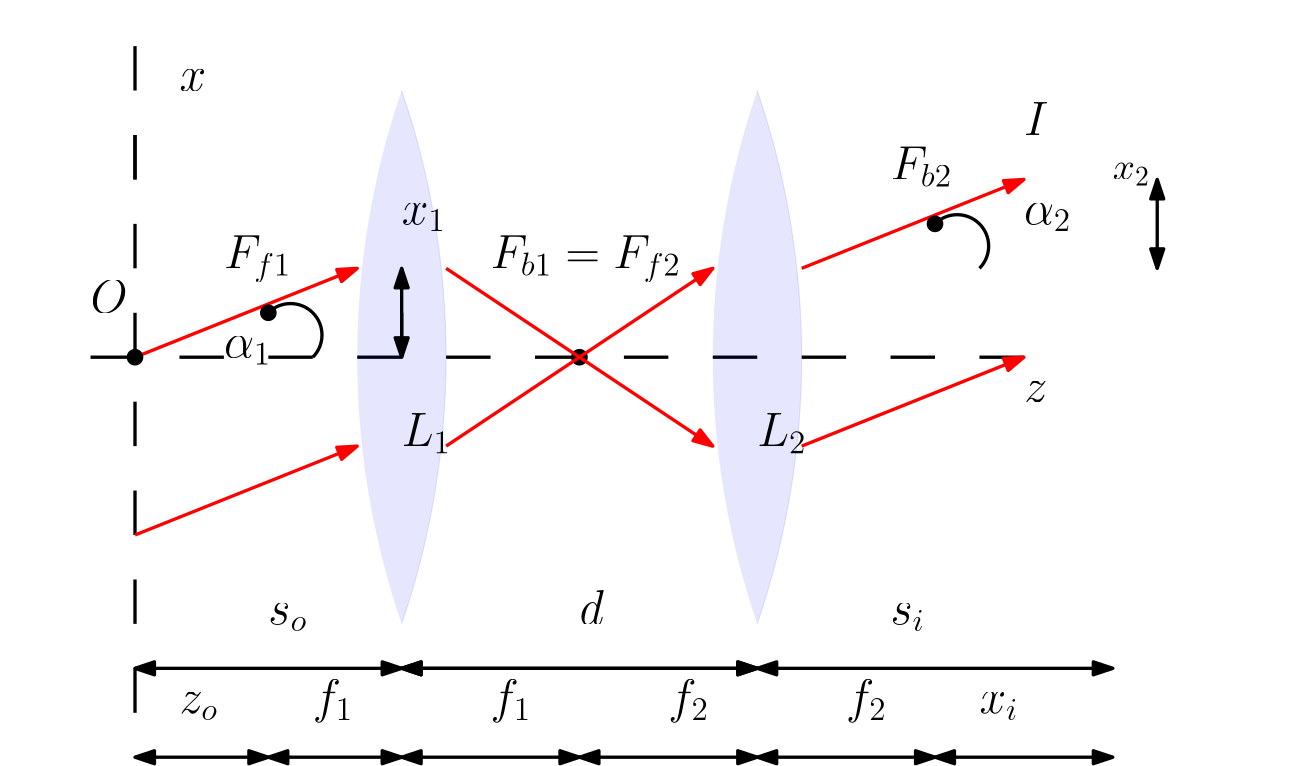 <?xml version="1.0"?>
<!DOCTYPE ipe SYSTEM "ipe.dtd">
<ipe version="70212" creator="Ipe 7.2.12">
<info created="D:20180115135840" modified="D:20191009181320"/>
<ipestyle name="basic">
<symbol name="arrow/arc(spx)">
<path stroke="sym-stroke" fill="sym-stroke" pen="sym-pen">
0 0 m
-1 0.333 l
-1 -0.333 l
h
</path>
</symbol>
<symbol name="arrow/farc(spx)">
<path stroke="sym-stroke" fill="white" pen="sym-pen">
0 0 m
-1 0.333 l
-1 -0.333 l
h
</path>
</symbol>
<symbol name="arrow/ptarc(spx)">
<path stroke="sym-stroke" fill="sym-stroke" pen="sym-pen">
0 0 m
-1 0.333 l
-0.8 0 l
-1 -0.333 l
h
</path>
</symbol>
<symbol name="arrow/fptarc(spx)">
<path stroke="sym-stroke" fill="white" pen="sym-pen">
0 0 m
-1 0.333 l
-0.8 0 l
-1 -0.333 l
h
</path>
</symbol>
<symbol name="mark/circle(sx)" transformations="translations">
<path fill="sym-stroke">
0.6 0 0 0.6 0 0 e
0.4 0 0 0.4 0 0 e
</path>
</symbol>
<symbol name="mark/disk(sx)" transformations="translations">
<path fill="sym-stroke">
0.6 0 0 0.6 0 0 e
</path>
</symbol>
<symbol name="mark/fdisk(sfx)" transformations="translations">
<group>
<path fill="sym-fill">
0.5 0 0 0.5 0 0 e
</path>
<path fill="sym-stroke" fillrule="eofill">
0.6 0 0 0.6 0 0 e
0.4 0 0 0.4 0 0 e
</path>
</group>
</symbol>
<symbol name="mark/box(sx)" transformations="translations">
<path fill="sym-stroke" fillrule="eofill">
-0.6 -0.6 m
0.6 -0.6 l
0.6 0.6 l
-0.6 0.6 l
h
-0.4 -0.4 m
0.4 -0.4 l
0.4 0.4 l
-0.4 0.4 l
h
</path>
</symbol>
<symbol name="mark/square(sx)" transformations="translations">
<path fill="sym-stroke">
-0.6 -0.6 m
0.6 -0.6 l
0.6 0.6 l
-0.6 0.6 l
h
</path>
</symbol>
<symbol name="mark/fsquare(sfx)" transformations="translations">
<group>
<path fill="sym-fill">
-0.5 -0.5 m
0.5 -0.5 l
0.5 0.5 l
-0.5 0.5 l
h
</path>
<path fill="sym-stroke" fillrule="eofill">
-0.6 -0.6 m
0.6 -0.6 l
0.6 0.6 l
-0.6 0.6 l
h
-0.4 -0.4 m
0.4 -0.4 l
0.4 0.4 l
-0.4 0.4 l
h
</path>
</group>
</symbol>
<symbol name="mark/cross(sx)" transformations="translations">
<group>
<path fill="sym-stroke">
-0.43 -0.57 m
0.57 0.43 l
0.43 0.57 l
-0.57 -0.43 l
h
</path>
<path fill="sym-stroke">
-0.43 0.57 m
0.57 -0.43 l
0.43 -0.57 l
-0.57 0.43 l
h
</path>
</group>
</symbol>
<symbol name="arrow/fnormal(spx)">
<path stroke="sym-stroke" fill="white" pen="sym-pen">
0 0 m
-1 0.333 l
-1 -0.333 l
h
</path>
</symbol>
<symbol name="arrow/pointed(spx)">
<path stroke="sym-stroke" fill="sym-stroke" pen="sym-pen">
0 0 m
-1 0.333 l
-0.8 0 l
-1 -0.333 l
h
</path>
</symbol>
<symbol name="arrow/fpointed(spx)">
<path stroke="sym-stroke" fill="white" pen="sym-pen">
0 0 m
-1 0.333 l
-0.8 0 l
-1 -0.333 l
h
</path>
</symbol>
<symbol name="arrow/linear(spx)">
<path stroke="sym-stroke" pen="sym-pen">
-1 0.333 m
0 0 l
-1 -0.333 l
</path>
</symbol>
<symbol name="arrow/fdouble(spx)">
<path stroke="sym-stroke" fill="white" pen="sym-pen">
0 0 m
-1 0.333 l
-1 -0.333 l
h
-1 0 m
-2 0.333 l
-2 -0.333 l
h
</path>
</symbol>
<symbol name="arrow/double(spx)">
<path stroke="sym-stroke" fill="sym-stroke" pen="sym-pen">
0 0 m
-1 0.333 l
-1 -0.333 l
h
-1 0 m
-2 0.333 l
-2 -0.333 l
h
</path>
</symbol>
<pen name="heavier" value="0.8"/>
<pen name="fat" value="1.2"/>
<pen name="ultrafat" value="2"/>
<symbolsize name="large" value="5"/>
<symbolsize name="small" value="2"/>
<symbolsize name="tiny" value="1.1"/>
<arrowsize name="large" value="10"/>
<arrowsize name="small" value="5"/>
<arrowsize name="tiny" value="3"/>
<color name="red" value="1 0 0"/>
<color name="green" value="0 1 0"/>
<color name="blue" value="0 0 1"/>
<color name="yellow" value="1 1 0"/>
<color name="orange" value="1 0.647 0"/>
<color name="gold" value="1 0.843 0"/>
<color name="purple" value="0.627 0.125 0.941"/>
<color name="gray" value="0.745"/>
<color name="brown" value="0.647 0.165 0.165"/>
<color name="navy" value="0 0 0.502"/>
<color name="pink" value="1 0.753 0.796"/>
<color name="seagreen" value="0.18 0.545 0.341"/>
<color name="turquoise" value="0.251 0.878 0.816"/>
<color name="violet" value="0.933 0.51 0.933"/>
<color name="darkblue" value="0 0 0.545"/>
<color name="darkcyan" value="0 0.545 0.545"/>
<color name="darkgray" value="0.663"/>
<color name="darkgreen" value="0 0.392 0"/>
<color name="darkmagenta" value="0.545 0 0.545"/>
<color name="darkorange" value="1 0.549 0"/>
<color name="darkred" value="0.545 0 0"/>
<color name="lightblue" value="0.678 0.847 0.902"/>
<color name="lightcyan" value="0.878 1 1"/>
<color name="lightgray" value="0.827"/>
<color name="lightgreen" value="0.565 0.933 0.565"/>
<color name="lightyellow" value="1 1 0.878"/>
<dashstyle name="dashed" value="[4] 0"/>
<dashstyle name="dotted" value="[1 3] 0"/>
<dashstyle name="dash dotted" value="[4 2 1 2] 0"/>
<dashstyle name="dash dot dotted" value="[4 2 1 2 1 2] 0"/>
<textsize name="large" value="\large"/>
<textsize name="Large" value="\Large"/>
<textsize name="LARGE" value="\LARGE"/>
<textsize name="huge" value="\huge"/>
<textsize name="Huge" value="\Huge"/>
<textsize name="small" value="\small"/>
<textsize name="footnote" value="\footnotesize"/>
<textsize name="tiny" value="\tiny"/>
<textstyle name="center" begin="\begin{center}" end="\end{center}"/>
<textstyle name="itemize" begin="\begin{itemize}" end="\end{itemize}"/>
<textstyle name="item" begin="\begin{itemize}\item{}" end="\end{itemize}"/>
<gridsize name="4 pts" value="4"/>
<gridsize name="8 pts (~3 mm)" value="8"/>
<gridsize name="16 pts (~6 mm)" value="16"/>
<gridsize name="32 pts (~12 mm)" value="32"/>
<gridsize name="10 pts (~3.5 mm)" value="10"/>
<gridsize name="20 pts (~7 mm)" value="20"/>
<gridsize name="14 pts (~5 mm)" value="14"/>
<gridsize name="28 pts (~10 mm)" value="28"/>
<gridsize name="56 pts (~20 mm)" value="56"/>
<anglesize name="90 deg" value="90"/>
<anglesize name="60 deg" value="60"/>
<anglesize name="45 deg" value="45"/>
<anglesize name="30 deg" value="30"/>
<anglesize name="22.5 deg" value="22.5"/>
<opacity name="10%" value="0.1"/>
<opacity name="30%" value="0.3"/>
<opacity name="50%" value="0.5"/>
<opacity name="75%" value="0.75"/>
<tiling name="falling" angle="-60" step="4" width="1"/>
<tiling name="rising" angle="30" step="4" width="1"/>
</ipestyle>
<page>
<layer name="alpha"/>
<layer name="beta"/>
<view layers="alpha beta" active="alpha"/>
<path layer="alpha" matrix="1 0 0 1 48 -32" stroke="blue" fill="blue" pen="fat">
496 736 m
496 736 l
496 736 l
496 736 l
h
</path>
<path matrix="1 0 0 1 112 -32" stroke="black" pen="fat">
16 704 m
0 704 l
</path>
<path matrix="1 0 0 1 48 0" stroke="black" fill="black" pen="fat">
128 672 m
144 672 l
144 672 l
</path>
<path matrix="1 0 0 1 48 0" stroke="black" fill="black" pen="fat">
160 672 m
176 672 l
176 672 l
</path>
<path matrix="1 0 0 1 48 0" stroke="black" fill="black" pen="fat">
384 672 m
400 672 l
</path>
<path matrix="1 0 0 1 0 -32" stroke="black" pen="fat">
128 704 m
128 720 l
128 720 l
</path>
<path matrix="1 0 0 1 0 -32" stroke="black" pen="fat">
128 736 m
128 752 l
128 752 l
</path>
<path matrix="1 0 0 1 0 -32" stroke="black" pen="fat">
128 688 m
128 672 l
</path>
<path matrix="1 0 0 1 0 -32" stroke="black" pen="fat">
128 656 m
128 640 l
</path>
<path matrix="1 0 0 1 0 -32" stroke="black" pen="fat">
128 800 m
128 816 l
128 816 l
</path>
<path matrix="1 0 0 1 0 -32" stroke="black" pen="fat">
128 624 m
128 608 l
</path>
<path matrix="1 0 0 1 -64 0" stroke="black" pen="fat">
192 560 m
192 560 l
192 544 l
</path>
<path matrix="1 0 0 1 -48 0" stroke="black" fill="black" pen="fat">
192 672 m
208 672 l
208 672 l
</path>
<path matrix="1 0 0 1 176 0" stroke="black" fill="black" pen="fat">
160 672 m
176 672 l
176 672 l
</path>
<text matrix="1 0 0 1 112 -64" transformations="translations" pos="112 784" stroke="black" type="label" width="15.93" height="7.415" depth="2.58" valign="baseline" size="LARGE" style="math">x_1</text>
<text matrix="1 0 0 1 0 -64" transformations="translations" pos="160 736" stroke="black" type="label" width="17.073" height="7.415" depth="2.58" valign="baseline" size="LARGE" style="math">\alpha_1</text>
<text matrix="1 0 0 1 -16 96" transformations="translations" pos="464 624" stroke="black" type="label" width="17.073" height="7.415" depth="2.58" valign="baseline" size="LARGE" style="math">\alpha_2</text>
<path stroke="black" fill="black" pen="fat">
80 800 m
80 800 l
80 800 l
80 800 l
</path>
<path matrix="1 0 0 1 64 0" fill="blue" opacity="10%" stroke-opacity="opaque">
160 768 m
296 0 0 296 440 672 160 576 a
</path>
<path matrix="1 0 0 1 64 0" stroke="blue" fill="blue" opacity="10%">
160 576 m
296 0 0 296 -120 672 160 768 a
</path>
<path matrix="1 0 0 1 64 -32" stroke="red" fill="red" pen="fat" rarrow="normal/normal">
144 736 m
64 704 l
64 704 l
</path>
<path matrix="1 0 0 1 64 0" stroke="red" fill="red" pen="fat" rarrow="normal/normal">
144 640 m
64 608 l
64 608 l
</path>
<path matrix="1 0 0 1 80 0" stroke="black" fill="black" pen="fat">
224 672 m
240 672 l
</path>
<path matrix="1 0 0 1 144 0" stroke="black" fill="black" pen="fat">
224 672 m
240 672 l
</path>
<path matrix="1 0 0 1 176 0" stroke="black" fill="black" pen="fat">
224 672 m
240 672 l
</path>
<path matrix="1 0 0 1 16 0" stroke="black" fill="black" pen="fat">
224 672 m
240 672 l
</path>
<path matrix="1 0 0 1 64 -32" stroke="black" pen="fat">
112 720 m
11.3137 0 0 -11.3137 120 712 128 704 a
</path>
<path matrix="1 0 0 1 192 0" fill="blue" opacity="10%" stroke-opacity="opaque">
160 768 m
296 0 0 296 440 672 160 576 a
</path>
<path matrix="1 0 0 1 192 0" stroke="blue" fill="blue" opacity="10%">
160 576 m
296 0 0 296 -120 672 160 768 a
</path>
<path matrix="1 0 0 1 64 0" stroke="black" pen="fat" arrow="normal/normal" rarrow="normal/normal">
288 560 m
160 560 l
</path>
<path matrix="1 0 0 1 64 0" stroke="black" pen="fat" arrow="normal/normal" rarrow="normal/normal">
288 560 m
160 560 l
</path>
<text matrix="1 0 0 1 64 0" transformations="translations" pos="224 576" stroke="black" type="label" width="8.759" height="11.955" depth="0" valign="baseline" size="LARGE" style="math">d</text>
<path matrix="1 0 0 1 0 -64" stroke="black" pen="fat">
128 800 m
128 816 l
128 816 l
</path>
<path matrix="1 0 0 1 0 -64" stroke="black" pen="fat">
128 800 m
128 816 l
128 816 l
</path>
<text matrix="1 0 0 1 64 -48" transformations="translations" pos="160 688" stroke="black" type="label" width="17.82" height="11.766" depth="2.58" valign="baseline" size="LARGE" style="math">L_1</text>
<text matrix="1 0 0 1 80 -48" transformations="translations" pos="272 688" stroke="black" type="label" width="17.82" height="11.766" depth="2.58" valign="baseline" size="LARGE" style="math">L_2</text>
<text matrix="1 0 0 1 64 0" transformations="translations" pos="80 768" stroke="black" type="label" width="9.579" height="7.412" depth="0" valign="baseline" size="LARGE" style="math">x</text>
<text matrix="1 0 0 1 64 -32" transformations="translations" pos="384 688" stroke="black" type="label" width="8.598" height="7.412" depth="0" valign="baseline" size="LARGE" style="math">z</text>
<path matrix="1 0 0 1 80 -32" stroke="black" pen="fat" rarrow="normal/normal">
144 736 m
144 704 l
144 704 l
</path>
<path matrix="1 0 0 1 80 -32" stroke="black" pen="fat" rarrow="normal/normal">
144 704 m
144 720 l
144 720 l
</path>
<text matrix="1 0 0 1 224 16" transformations="translations" pos="256 720" stroke="black" type="label" width="13.462" height="6.179" depth="2.15" valign="baseline" size="Large" style="math">x_2</text>
<path matrix="1 0 0 1 64 -32" stroke="black" pen="fat">
352 752 m
11.3137 0 0 -11.3137 360 744 368 736 a
</path>
<path stroke="black" pen="fat">
288 672 m
272 672 l
</path>
<use name="mark/disk(sx)" pos="128 672" size="large" stroke="black"/>
<text transformations="translations" pos="112 688" stroke="black" type="label" width="13.351" height="11.764" depth="0" valign="baseline" size="LARGE" style="math">O</text>
<text matrix="1 0 0 1 -16 -16" transformations="translations" pos="464 768" stroke="black" type="label" width="8.788" height="11.764" depth="0" valign="baseline" size="LARGE" style="math">I</text>
<path matrix="1 0 0 1 0 48" stroke="black" pen="fat" arrow="normal/normal" rarrow="normal/normal">
128 512 m
224 512 l
</path>
<text transformations="translations" pos="176 576" stroke="black" type="label" width="14.066" height="7.415" depth="2.58" valign="baseline" size="LARGE" style="math">s_o</text>
<text transformations="translations" pos="400 576" stroke="black" type="label" width="12.432" height="7.415" depth="2.58" valign="baseline" size="LARGE" style="math">s_i</text>
<use name="mark/disk(sx)" pos="176 688" size="large" stroke="black"/>
<use matrix="1 0 0 1 -160 -16" name="mark/disk(sx)" pos="448 688" size="large" stroke="black"/>
<path stroke="black" pen="fat" arrow="normal/normal" rarrow="normal/normal">
128 528 m
176 528 l
</path>
<path stroke="black" pen="fat" arrow="normal/normal" rarrow="normal/normal">
176 528 m
224 528 l
</path>
<path matrix="1 0 0 1 0 16" stroke="black" pen="fat" arrow="normal/normal" rarrow="normal/normal">
352 544 m
480 544 l
</path>
<text transformations="translations" pos="144 544" stroke="black" type="label" width="13.956" height="7.415" depth="2.58" valign="baseline" size="LARGE" style="math">z_o</text>
<text transformations="translations" pos="192 544" stroke="black" type="label" width="14.66" height="11.953" depth="3.35" valign="baseline" size="LARGE" style="math">f_1</text>
<text transformations="translations" pos="384 544" stroke="black" type="label" width="14.66" height="11.953" depth="3.35" valign="baseline" size="LARGE" style="math">f_2</text>
<text matrix="1 0 0 1 -16 0" transformations="translations" pos="448 544" stroke="black" type="label" width="14.071" height="7.415" depth="2.58" valign="baseline" size="LARGE" style="math">x_i</text>
<path matrix="1 0 0 1 0 16" stroke="red" pen="fat" arrow="normal/normal">
240 688 m
336 624 l
</path>
<path stroke="red" pen="fat" arrow="normal/normal">
240 640 m
336 704 l
</path>
<path matrix="1 0 0 1 304 0" stroke="red" fill="red" pen="fat" rarrow="normal/normal">
144 736 m
64 704 l
64 704 l
</path>
<path matrix="1 0 0 1 304 -64" stroke="red" fill="red" pen="fat" rarrow="normal/normal">
144 736 m
64 704 l
64 704 l
</path>
<path stroke="black" pen="fat" arrow="normal/normal" rarrow="normal/normal">
288 528 m
224 528 l
</path>
<path stroke="black" pen="fat" arrow="normal/normal" rarrow="normal/normal">
352 528 m
288 528 l
</path>
<text transformations="translations" pos="256 544" stroke="black" type="label" width="14.66" height="11.953" depth="3.35" valign="baseline" size="LARGE" style="math">f_1</text>
<text transformations="translations" pos="320 544" stroke="black" type="label" width="14.66" height="11.953" depth="3.35" valign="baseline" size="LARGE" style="math">f_2</text>
<text transformations="translations" pos="160 688" stroke="black" type="label" width="0" height="0" depth="0" valign="baseline" style="math"></text>
<text transformations="translations" pos="160 704" stroke="black" type="label" width="24.31" height="11.761" depth="4.91" valign="baseline" size="LARGE" style="math">F_{f1}</text>
<text matrix="1 0 0 1 -16 0" transformations="translations" pos="272 704" stroke="black" type="label" width="68.506" height="11.761" depth="4.91" valign="baseline" size="LARGE" style="math">F_{b1} = F_{f2}</text>
<path matrix="1 0 0 1 64 0" stroke="black" pen="fat" arrow="normal/normal" rarrow="normal/normal">
352 528 m
288 528 l
</path>
<path matrix="1 0 0 1 0 16" stroke="black" pen="fat" arrow="normal/normal" rarrow="normal/normal">
416 512 m
480 512 l
</path>
<path stroke="black" pen="fat" arrow="normal/normal" rarrow="normal/normal">
496 736 m
496 704 l
</path>
<use name="mark/disk(sx)" pos="416 720" size="large" stroke="black"/>
<text transformations="translations" pos="400 736" stroke="black" type="label" width="22.24" height="11.766" depth="2.58" valign="baseline" size="LARGE" style="math">F_{b2}</text>
</page>
</ipe>
